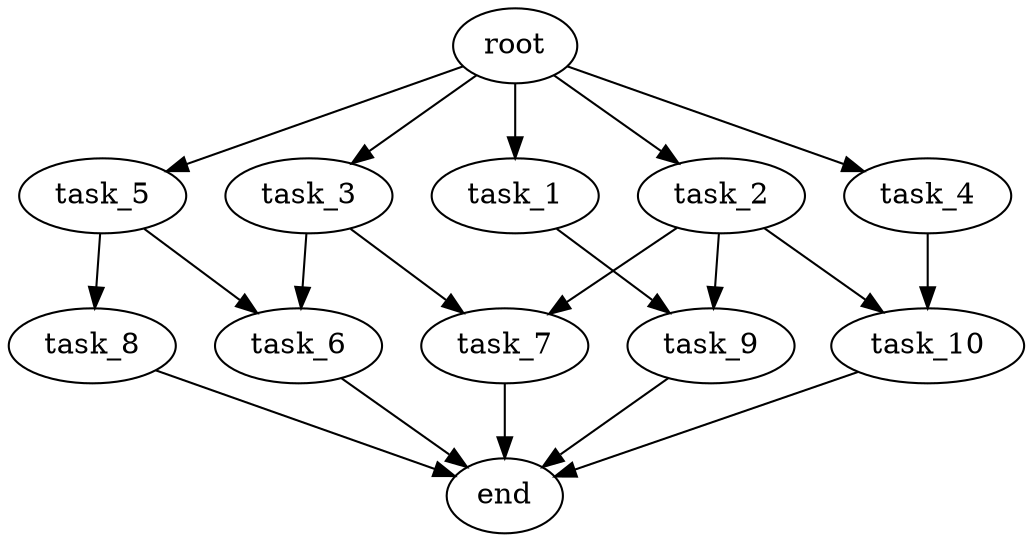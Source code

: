 digraph G {
  root [size="0.000000e+00"];
  task_1 [size="5.741759e+09"];
  task_2 [size="5.351988e+09"];
  task_3 [size="7.231454e+09"];
  task_4 [size="9.366757e+09"];
  task_5 [size="9.132384e+09"];
  task_6 [size="1.751473e+09"];
  task_7 [size="8.822567e+09"];
  task_8 [size="1.758711e+09"];
  task_9 [size="9.196428e+09"];
  task_10 [size="9.971721e+09"];
  end [size="0.000000e+00"];

  root -> task_1 [size="1.000000e-12"];
  root -> task_2 [size="1.000000e-12"];
  root -> task_3 [size="1.000000e-12"];
  root -> task_4 [size="1.000000e-12"];
  root -> task_5 [size="1.000000e-12"];
  task_1 -> task_9 [size="4.598214e+08"];
  task_2 -> task_7 [size="4.411284e+08"];
  task_2 -> task_9 [size="4.598214e+08"];
  task_2 -> task_10 [size="4.985860e+08"];
  task_3 -> task_6 [size="8.757363e+07"];
  task_3 -> task_7 [size="4.411284e+08"];
  task_4 -> task_10 [size="4.985860e+08"];
  task_5 -> task_6 [size="8.757363e+07"];
  task_5 -> task_8 [size="1.758711e+08"];
  task_6 -> end [size="1.000000e-12"];
  task_7 -> end [size="1.000000e-12"];
  task_8 -> end [size="1.000000e-12"];
  task_9 -> end [size="1.000000e-12"];
  task_10 -> end [size="1.000000e-12"];
}
